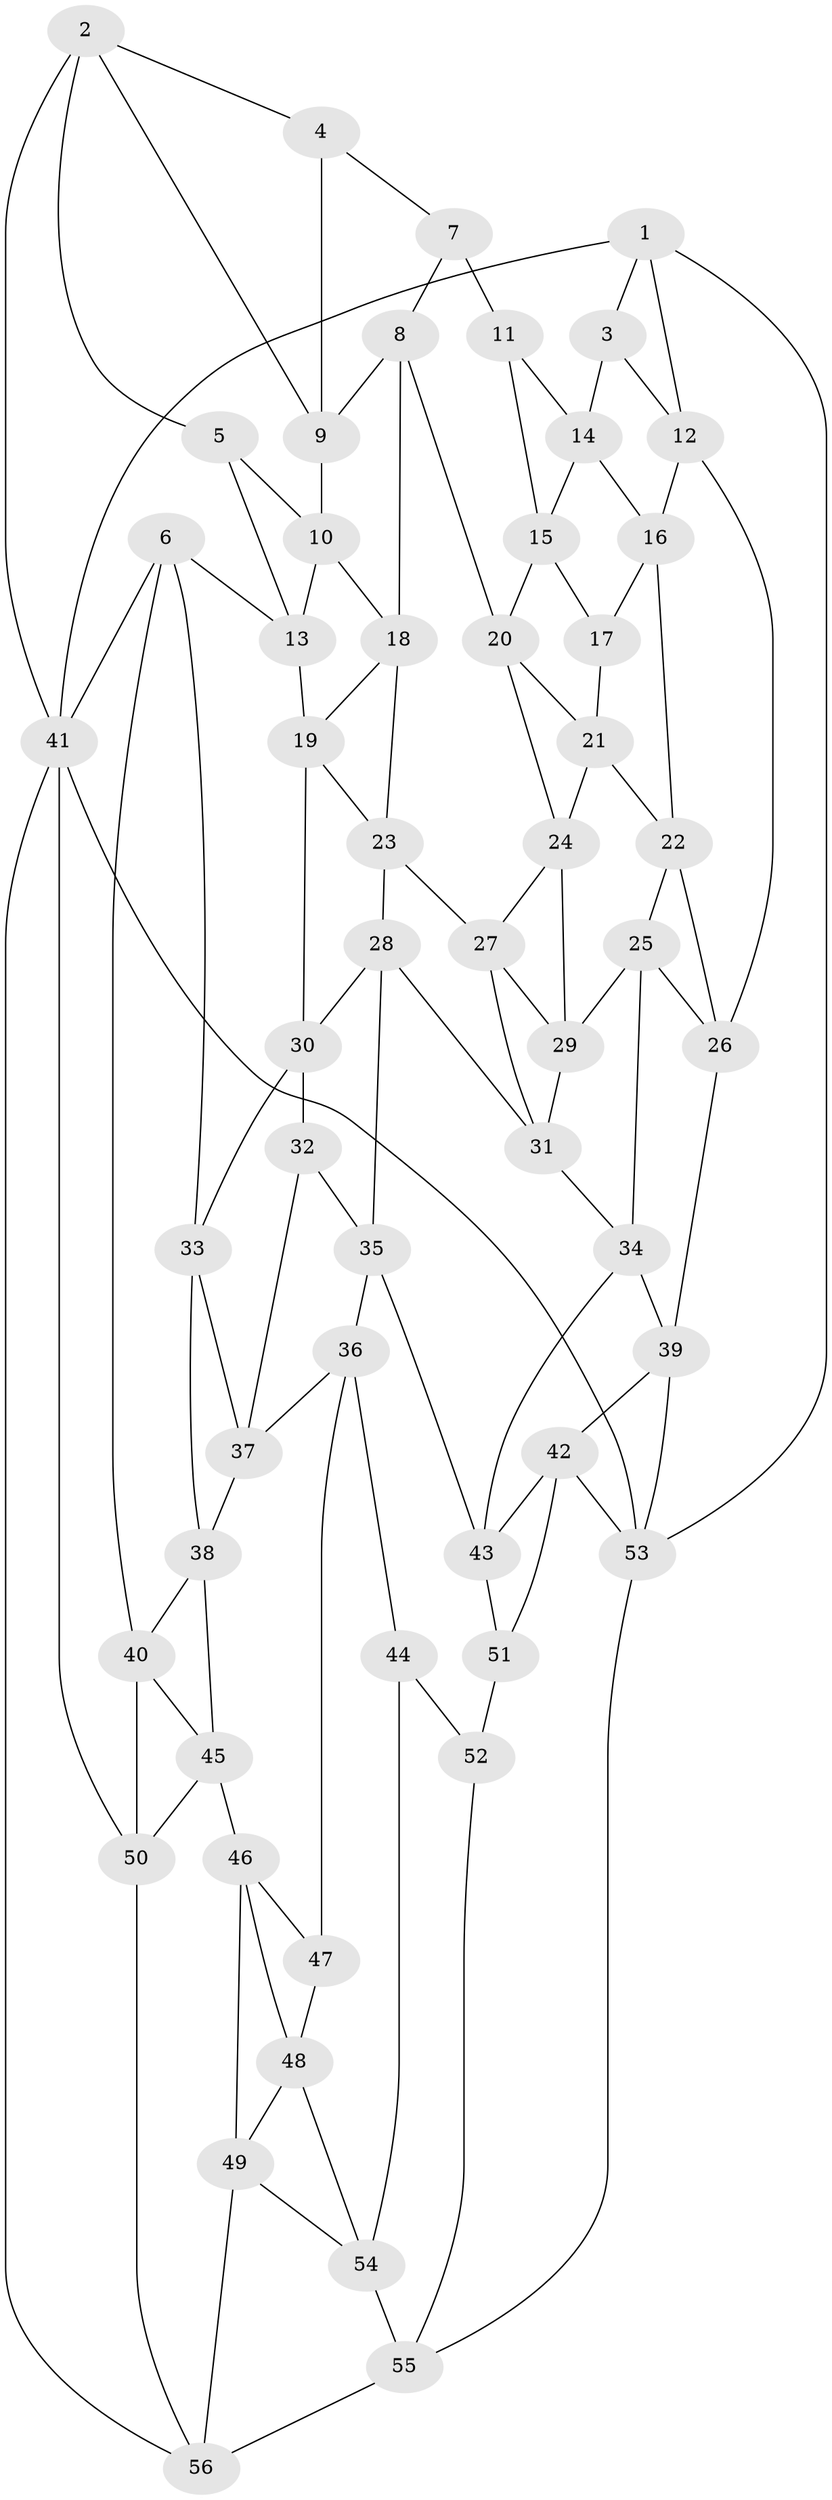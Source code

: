 // original degree distribution, {3: 0.026785714285714284, 6: 0.22321428571428573, 4: 0.22321428571428573, 5: 0.5267857142857143}
// Generated by graph-tools (version 1.1) at 2025/51/03/09/25 03:51:10]
// undirected, 56 vertices, 108 edges
graph export_dot {
graph [start="1"]
  node [color=gray90,style=filled];
  1;
  2;
  3;
  4;
  5;
  6;
  7;
  8;
  9;
  10;
  11;
  12;
  13;
  14;
  15;
  16;
  17;
  18;
  19;
  20;
  21;
  22;
  23;
  24;
  25;
  26;
  27;
  28;
  29;
  30;
  31;
  32;
  33;
  34;
  35;
  36;
  37;
  38;
  39;
  40;
  41;
  42;
  43;
  44;
  45;
  46;
  47;
  48;
  49;
  50;
  51;
  52;
  53;
  54;
  55;
  56;
  1 -- 3 [weight=1.0];
  1 -- 12 [weight=1.0];
  1 -- 41 [weight=1.0];
  1 -- 53 [weight=1.0];
  2 -- 4 [weight=1.0];
  2 -- 5 [weight=1.0];
  2 -- 9 [weight=1.0];
  2 -- 41 [weight=1.0];
  3 -- 12 [weight=1.0];
  3 -- 14 [weight=1.0];
  4 -- 7 [weight=1.0];
  4 -- 9 [weight=1.0];
  5 -- 10 [weight=1.0];
  5 -- 13 [weight=1.0];
  6 -- 13 [weight=1.0];
  6 -- 33 [weight=1.0];
  6 -- 40 [weight=1.0];
  6 -- 41 [weight=1.0];
  7 -- 8 [weight=1.0];
  7 -- 11 [weight=2.0];
  8 -- 9 [weight=1.0];
  8 -- 18 [weight=1.0];
  8 -- 20 [weight=1.0];
  9 -- 10 [weight=1.0];
  10 -- 13 [weight=1.0];
  10 -- 18 [weight=1.0];
  11 -- 14 [weight=1.0];
  11 -- 15 [weight=1.0];
  12 -- 16 [weight=1.0];
  12 -- 26 [weight=1.0];
  13 -- 19 [weight=1.0];
  14 -- 15 [weight=1.0];
  14 -- 16 [weight=1.0];
  15 -- 17 [weight=1.0];
  15 -- 20 [weight=1.0];
  16 -- 17 [weight=1.0];
  16 -- 22 [weight=1.0];
  17 -- 21 [weight=1.0];
  18 -- 19 [weight=1.0];
  18 -- 23 [weight=1.0];
  19 -- 23 [weight=1.0];
  19 -- 30 [weight=1.0];
  20 -- 21 [weight=1.0];
  20 -- 24 [weight=1.0];
  21 -- 22 [weight=1.0];
  21 -- 24 [weight=1.0];
  22 -- 25 [weight=1.0];
  22 -- 26 [weight=1.0];
  23 -- 27 [weight=1.0];
  23 -- 28 [weight=1.0];
  24 -- 27 [weight=1.0];
  24 -- 29 [weight=1.0];
  25 -- 26 [weight=1.0];
  25 -- 29 [weight=1.0];
  25 -- 34 [weight=1.0];
  26 -- 39 [weight=1.0];
  27 -- 29 [weight=1.0];
  27 -- 31 [weight=1.0];
  28 -- 30 [weight=1.0];
  28 -- 31 [weight=1.0];
  28 -- 35 [weight=1.0];
  29 -- 31 [weight=1.0];
  30 -- 32 [weight=1.0];
  30 -- 33 [weight=1.0];
  31 -- 34 [weight=1.0];
  32 -- 35 [weight=1.0];
  32 -- 37 [weight=1.0];
  33 -- 37 [weight=1.0];
  33 -- 38 [weight=1.0];
  34 -- 39 [weight=1.0];
  34 -- 43 [weight=1.0];
  35 -- 36 [weight=1.0];
  35 -- 43 [weight=1.0];
  36 -- 37 [weight=1.0];
  36 -- 44 [weight=1.0];
  36 -- 47 [weight=1.0];
  37 -- 38 [weight=1.0];
  38 -- 40 [weight=1.0];
  38 -- 45 [weight=1.0];
  39 -- 42 [weight=1.0];
  39 -- 53 [weight=1.0];
  40 -- 45 [weight=1.0];
  40 -- 50 [weight=1.0];
  41 -- 50 [weight=1.0];
  41 -- 53 [weight=1.0];
  41 -- 56 [weight=1.0];
  42 -- 43 [weight=1.0];
  42 -- 51 [weight=1.0];
  42 -- 53 [weight=1.0];
  43 -- 51 [weight=1.0];
  44 -- 52 [weight=1.0];
  44 -- 54 [weight=1.0];
  45 -- 46 [weight=1.0];
  45 -- 50 [weight=1.0];
  46 -- 47 [weight=1.0];
  46 -- 48 [weight=1.0];
  46 -- 49 [weight=1.0];
  47 -- 48 [weight=1.0];
  48 -- 49 [weight=1.0];
  48 -- 54 [weight=1.0];
  49 -- 54 [weight=1.0];
  49 -- 56 [weight=1.0];
  50 -- 56 [weight=1.0];
  51 -- 52 [weight=1.0];
  52 -- 55 [weight=1.0];
  53 -- 55 [weight=1.0];
  54 -- 55 [weight=1.0];
  55 -- 56 [weight=1.0];
}
